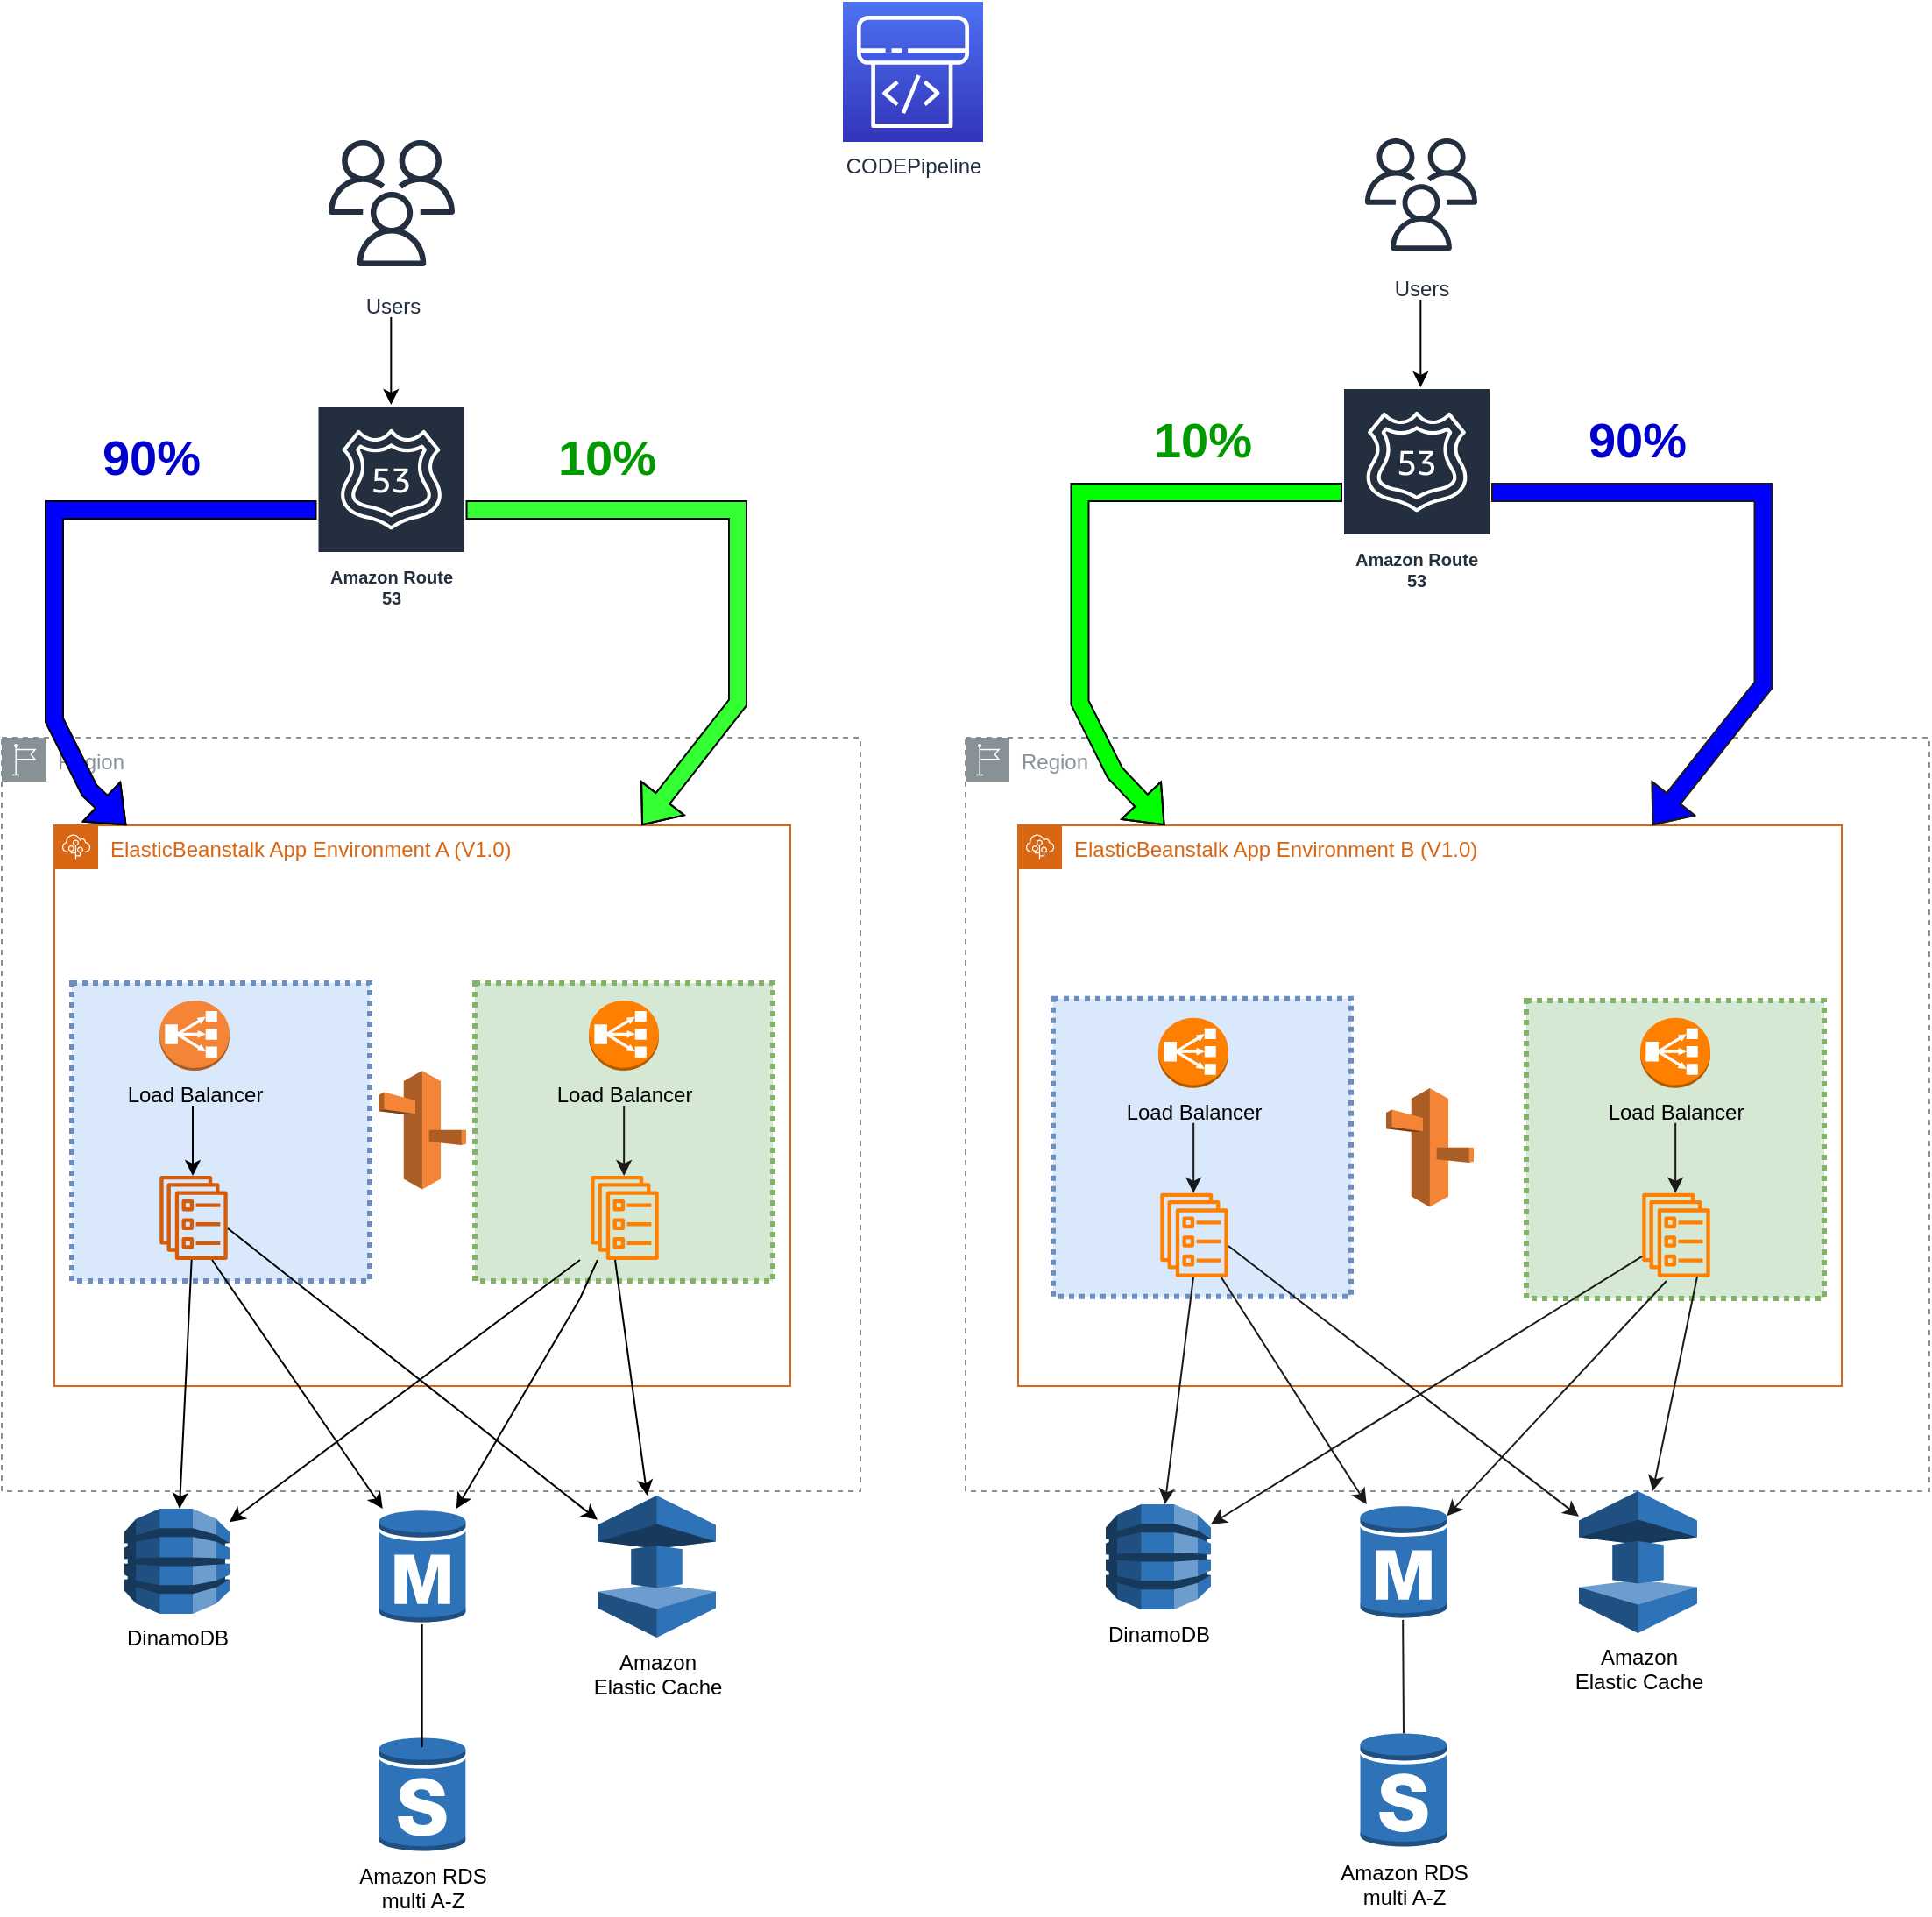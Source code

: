 <mxfile version="19.0.3" type="device"><diagram id="Ht1M8jgEwFfnCIfOTk4-" name="Application Blue/Green Deploy (Management System)"><mxGraphModel dx="2844" dy="2577" grid="1" gridSize="10" guides="1" tooltips="1" connect="1" arrows="1" fold="1" page="1" pageScale="1" pageWidth="1169" pageHeight="827" math="0" shadow="0"><root><mxCell id="0"/><mxCell id="1" parent="0"/><mxCell id="ihmair3ByRjmMbKZSiVT-34" value="" style="whiteSpace=wrap;html=1;aspect=fixed;dashed=1;dashPattern=1 1;strokeWidth=3;fillColor=#d5e8d4;strokeColor=#82b366;" vertex="1" parent="1"><mxGeometry x="910" y="500" width="170" height="170" as="geometry"/></mxCell><mxCell id="ihmair3ByRjmMbKZSiVT-33" value="" style="whiteSpace=wrap;html=1;aspect=fixed;dashed=1;dashPattern=1 1;strokeWidth=3;fillColor=#dae8fc;strokeColor=#6c8ebf;" vertex="1" parent="1"><mxGeometry x="640" y="498.88" width="170" height="170" as="geometry"/></mxCell><mxCell id="ihmair3ByRjmMbKZSiVT-7" value="Amazon Route 53" style="sketch=0;outlineConnect=0;fontColor=#232F3E;gradientColor=none;strokeColor=#ffffff;fillColor=#232F3E;dashed=0;verticalLabelPosition=middle;verticalAlign=bottom;align=center;html=1;whiteSpace=wrap;fontSize=10;fontStyle=1;spacing=3;shape=mxgraph.aws4.productIcon;prIcon=mxgraph.aws4.route_53;" vertex="1" parent="1"><mxGeometry x="219.75" y="160" width="85" height="120" as="geometry"/></mxCell><mxCell id="ihmair3ByRjmMbKZSiVT-8" value="Users" style="sketch=0;outlineConnect=0;fontColor=#232F3E;gradientColor=none;strokeColor=#232F3E;fillColor=#ffffff;dashed=0;verticalLabelPosition=bottom;verticalAlign=top;align=center;html=1;fontSize=12;fontStyle=0;aspect=fixed;shape=mxgraph.aws4.resourceIcon;resIcon=mxgraph.aws4.users;" vertex="1" parent="1"><mxGeometry x="217.5" width="90" height="90" as="geometry"/></mxCell><mxCell id="ihmair3ByRjmMbKZSiVT-9" value="Region" style="sketch=0;outlineConnect=0;gradientColor=none;html=1;whiteSpace=wrap;fontSize=12;fontStyle=0;shape=mxgraph.aws4.group;grIcon=mxgraph.aws4.group_region;strokeColor=#879196;fillColor=none;verticalAlign=top;align=left;spacingLeft=30;fontColor=#879196;dashed=1;" vertex="1" parent="1"><mxGeometry x="40" y="350" width="490" height="430" as="geometry"/></mxCell><mxCell id="ihmair3ByRjmMbKZSiVT-10" value="Region" style="sketch=0;outlineConnect=0;gradientColor=none;html=1;whiteSpace=wrap;fontSize=12;fontStyle=0;shape=mxgraph.aws4.group;grIcon=mxgraph.aws4.group_region;strokeColor=#879196;fillColor=none;verticalAlign=top;align=left;spacingLeft=30;fontColor=#879196;dashed=1;" vertex="1" parent="1"><mxGeometry x="590" y="350" width="550" height="430" as="geometry"/></mxCell><mxCell id="ihmair3ByRjmMbKZSiVT-12" value="ElasticBeanstalk App Environment A (V1.0)" style="points=[[0,0],[0.25,0],[0.5,0],[0.75,0],[1,0],[1,0.25],[1,0.5],[1,0.75],[1,1],[0.75,1],[0.5,1],[0.25,1],[0,1],[0,0.75],[0,0.5],[0,0.25]];outlineConnect=0;gradientColor=none;html=1;whiteSpace=wrap;fontSize=12;fontStyle=0;container=1;pointerEvents=0;collapsible=0;recursiveResize=0;shape=mxgraph.aws4.group;grIcon=mxgraph.aws4.group_elastic_beanstalk;strokeColor=#D86613;fillColor=none;verticalAlign=top;align=left;spacingLeft=30;fontColor=#D86613;dashed=0;" vertex="1" parent="1"><mxGeometry x="70" y="400" width="420" height="320" as="geometry"/></mxCell><mxCell id="ihmair3ByRjmMbKZSiVT-25" value="" style="whiteSpace=wrap;html=1;aspect=fixed;dashed=1;dashPattern=1 1;strokeWidth=3;fillColor=#dae8fc;strokeColor=#6c8ebf;" vertex="1" parent="ihmair3ByRjmMbKZSiVT-12"><mxGeometry x="10" y="90" width="170" height="170" as="geometry"/></mxCell><mxCell id="ihmair3ByRjmMbKZSiVT-14" value="Load Balancer" style="outlineConnect=0;dashed=0;verticalLabelPosition=bottom;verticalAlign=top;align=center;html=1;shape=mxgraph.aws3.classic_load_balancer;fillColor=#F58536;gradientColor=none;" vertex="1" parent="ihmair3ByRjmMbKZSiVT-12"><mxGeometry x="60" y="100" width="40" height="40" as="geometry"/></mxCell><mxCell id="ihmair3ByRjmMbKZSiVT-21" value="" style="sketch=0;outlineConnect=0;fontColor=#232F3E;gradientColor=none;fillColor=#D45B07;strokeColor=none;dashed=0;verticalLabelPosition=bottom;verticalAlign=top;align=center;html=1;fontSize=12;fontStyle=0;aspect=fixed;pointerEvents=1;shape=mxgraph.aws4.ecs_service;" vertex="1" parent="ihmair3ByRjmMbKZSiVT-12"><mxGeometry x="60" y="200" width="39" height="48" as="geometry"/></mxCell><mxCell id="ihmair3ByRjmMbKZSiVT-22" value="" style="endArrow=classic;html=1;rounded=0;" edge="1" parent="ihmair3ByRjmMbKZSiVT-12"><mxGeometry width="50" height="50" relative="1" as="geometry"><mxPoint x="79" y="160" as="sourcePoint"/><mxPoint x="79" y="200" as="targetPoint"/></mxGeometry></mxCell><mxCell id="ihmair3ByRjmMbKZSiVT-28" value="" style="whiteSpace=wrap;html=1;aspect=fixed;dashed=1;dashPattern=1 1;strokeWidth=3;fillColor=#d5e8d4;strokeColor=#82b366;" vertex="1" parent="ihmair3ByRjmMbKZSiVT-12"><mxGeometry x="240" y="90" width="170" height="170" as="geometry"/></mxCell><mxCell id="ihmair3ByRjmMbKZSiVT-29" value="Load Balancer" style="outlineConnect=0;dashed=0;verticalLabelPosition=bottom;verticalAlign=top;align=center;html=1;shape=mxgraph.aws3.classic_load_balancer;fillColor=#FF8000;strokeColor=#b85450;" vertex="1" parent="ihmair3ByRjmMbKZSiVT-12"><mxGeometry x="305" y="100" width="40" height="40" as="geometry"/></mxCell><mxCell id="ihmair3ByRjmMbKZSiVT-30" value="" style="sketch=0;outlineConnect=0;fillColor=#FF8000;strokeColor=#FFFFFF;dashed=0;verticalLabelPosition=bottom;verticalAlign=top;align=center;html=1;fontSize=12;fontStyle=0;aspect=fixed;pointerEvents=1;shape=mxgraph.aws4.ecs_service;" vertex="1" parent="ihmair3ByRjmMbKZSiVT-12"><mxGeometry x="306" y="200" width="39" height="48" as="geometry"/></mxCell><mxCell id="ihmair3ByRjmMbKZSiVT-31" value="" style="endArrow=classic;html=1;rounded=0;fillColor=#d5e8d4;strokeColor=#1A1A1A;" edge="1" parent="ihmair3ByRjmMbKZSiVT-12"><mxGeometry width="50" height="50" relative="1" as="geometry"><mxPoint x="325.08" y="160" as="sourcePoint"/><mxPoint x="325.08" y="200" as="targetPoint"/></mxGeometry></mxCell><mxCell id="ihmair3ByRjmMbKZSiVT-32" value="" style="outlineConnect=0;dashed=0;verticalLabelPosition=bottom;verticalAlign=top;align=center;html=1;shape=mxgraph.aws3.route_53;fillColor=#F58536;gradientColor=none;dashPattern=1 1;strokeColor=#FFFFFF;strokeWidth=3;" vertex="1" parent="ihmair3ByRjmMbKZSiVT-12"><mxGeometry x="185" y="140" width="50" height="67.75" as="geometry"/></mxCell><mxCell id="ihmair3ByRjmMbKZSiVT-46" value="" style="endArrow=classic;html=1;rounded=0;" edge="1" parent="ihmair3ByRjmMbKZSiVT-12" target="ihmair3ByRjmMbKZSiVT-37"><mxGeometry width="50" height="50" relative="1" as="geometry"><mxPoint x="90" y="248" as="sourcePoint"/><mxPoint x="140" y="278" as="targetPoint"/></mxGeometry></mxCell><mxCell id="ihmair3ByRjmMbKZSiVT-47" value="" style="endArrow=classic;html=1;rounded=0;" edge="1" parent="ihmair3ByRjmMbKZSiVT-12" target="ihmair3ByRjmMbKZSiVT-39"><mxGeometry width="50" height="50" relative="1" as="geometry"><mxPoint x="99" y="230" as="sourcePoint"/><mxPoint x="149" y="260" as="targetPoint"/></mxGeometry></mxCell><mxCell id="ihmair3ByRjmMbKZSiVT-48" value="" style="endArrow=classic;html=1;rounded=0;" edge="1" parent="ihmair3ByRjmMbKZSiVT-12" target="ihmair3ByRjmMbKZSiVT-36"><mxGeometry width="50" height="50" relative="1" as="geometry"><mxPoint x="300" y="248" as="sourcePoint"/><mxPoint x="270" y="278" as="targetPoint"/></mxGeometry></mxCell><mxCell id="ihmair3ByRjmMbKZSiVT-50" value="" style="endArrow=classic;html=1;rounded=0;" edge="1" parent="ihmair3ByRjmMbKZSiVT-12" target="ihmair3ByRjmMbKZSiVT-37"><mxGeometry width="50" height="50" relative="1" as="geometry"><mxPoint x="310" y="248" as="sourcePoint"/><mxPoint x="280" y="278" as="targetPoint"/><Array as="points"><mxPoint x="300" y="270"/></Array></mxGeometry></mxCell><mxCell id="ihmair3ByRjmMbKZSiVT-51" value="" style="endArrow=classic;html=1;rounded=0;" edge="1" parent="ihmair3ByRjmMbKZSiVT-12" target="ihmair3ByRjmMbKZSiVT-39"><mxGeometry width="50" height="50" relative="1" as="geometry"><mxPoint x="320" y="248" as="sourcePoint"/><mxPoint x="290" y="278" as="targetPoint"/></mxGeometry></mxCell><mxCell id="ihmair3ByRjmMbKZSiVT-13" value="ElasticBeanstalk App Environment B (V1.0)" style="points=[[0,0],[0.25,0],[0.5,0],[0.75,0],[1,0],[1,0.25],[1,0.5],[1,0.75],[1,1],[0.75,1],[0.5,1],[0.25,1],[0,1],[0,0.75],[0,0.5],[0,0.25]];outlineConnect=0;gradientColor=none;html=1;whiteSpace=wrap;fontSize=12;fontStyle=0;container=1;pointerEvents=0;collapsible=0;recursiveResize=0;shape=mxgraph.aws4.group;grIcon=mxgraph.aws4.group_elastic_beanstalk;strokeColor=#D86613;fillColor=none;verticalAlign=top;align=left;spacingLeft=30;fontColor=#D86613;dashed=0;" vertex="1" parent="1"><mxGeometry x="620" y="400" width="470" height="320" as="geometry"/></mxCell><mxCell id="ihmair3ByRjmMbKZSiVT-35" value="" style="outlineConnect=0;dashed=0;verticalLabelPosition=bottom;verticalAlign=top;align=center;html=1;shape=mxgraph.aws3.route_53;fillColor=#F58536;gradientColor=none;dashPattern=1 1;strokeColor=#FFFFFF;strokeWidth=3;" vertex="1" parent="ihmair3ByRjmMbKZSiVT-13"><mxGeometry x="210" y="150.01" width="50" height="67.75" as="geometry"/></mxCell><mxCell id="ihmair3ByRjmMbKZSiVT-72" value="" style="endArrow=classic;html=1;rounded=0;strokeColor=#1A1A1A;" edge="1" parent="ihmair3ByRjmMbKZSiVT-13" target="ihmair3ByRjmMbKZSiVT-40"><mxGeometry width="50" height="50" relative="1" as="geometry"><mxPoint x="100" y="257.88" as="sourcePoint"/><mxPoint x="90" y="357.88" as="targetPoint"/></mxGeometry></mxCell><mxCell id="ihmair3ByRjmMbKZSiVT-78" value="" style="endArrow=classic;html=1;rounded=0;strokeColor=#1A1A1A;" edge="1" parent="ihmair3ByRjmMbKZSiVT-13" target="ihmair3ByRjmMbKZSiVT-43"><mxGeometry width="50" height="50" relative="1" as="geometry"><mxPoint x="120" y="240" as="sourcePoint"/><mxPoint x="190" y="330" as="targetPoint"/><Array as="points"/></mxGeometry></mxCell><mxCell id="ihmair3ByRjmMbKZSiVT-80" value="" style="endArrow=classic;html=1;rounded=0;strokeColor=#1A1A1A;entryX=1;entryY=0.1;entryDx=0;entryDy=0;entryPerimeter=0;" edge="1" parent="ihmair3ByRjmMbKZSiVT-13" target="ihmair3ByRjmMbKZSiVT-41"><mxGeometry width="50" height="50" relative="1" as="geometry"><mxPoint x="370" y="260" as="sourcePoint"/><mxPoint x="320" y="340" as="targetPoint"/></mxGeometry></mxCell><mxCell id="ihmair3ByRjmMbKZSiVT-17" value="Amazon Route 53" style="sketch=0;outlineConnect=0;fontColor=#232F3E;gradientColor=none;strokeColor=#ffffff;fillColor=#232F3E;dashed=0;verticalLabelPosition=middle;verticalAlign=bottom;align=center;html=1;whiteSpace=wrap;fontSize=10;fontStyle=1;spacing=3;shape=mxgraph.aws4.productIcon;prIcon=mxgraph.aws4.route_53;" vertex="1" parent="1"><mxGeometry x="805" y="150" width="85" height="120" as="geometry"/></mxCell><mxCell id="ihmair3ByRjmMbKZSiVT-18" value="Users" style="sketch=0;outlineConnect=0;fontColor=#232F3E;gradientColor=none;strokeColor=#232F3E;fillColor=#ffffff;dashed=0;verticalLabelPosition=bottom;verticalAlign=top;align=center;html=1;fontSize=12;fontStyle=0;aspect=fixed;shape=mxgraph.aws4.resourceIcon;resIcon=mxgraph.aws4.users;" vertex="1" parent="1"><mxGeometry x="810" width="80" height="80" as="geometry"/></mxCell><mxCell id="ihmair3ByRjmMbKZSiVT-19" value="CODEPipeline" style="sketch=0;points=[[0,0,0],[0.25,0,0],[0.5,0,0],[0.75,0,0],[1,0,0],[0,1,0],[0.25,1,0],[0.5,1,0],[0.75,1,0],[1,1,0],[0,0.25,0],[0,0.5,0],[0,0.75,0],[1,0.25,0],[1,0.5,0],[1,0.75,0]];outlineConnect=0;fontColor=#232F3E;gradientColor=#4D72F3;gradientDirection=north;fillColor=#3334B9;strokeColor=#ffffff;dashed=0;verticalLabelPosition=bottom;verticalAlign=top;align=center;html=1;fontSize=12;fontStyle=0;aspect=fixed;shape=mxgraph.aws4.resourceIcon;resIcon=mxgraph.aws4.codepipeline;" vertex="1" parent="1"><mxGeometry x="520" y="-70" width="80" height="80" as="geometry"/></mxCell><mxCell id="ihmair3ByRjmMbKZSiVT-36" value="DinamoDB" style="outlineConnect=0;dashed=0;verticalLabelPosition=bottom;verticalAlign=top;align=center;html=1;shape=mxgraph.aws3.dynamo_db;fillColor=#2E73B8;gradientColor=none;dashPattern=1 1;strokeColor=#FFFFFF;strokeWidth=3;" vertex="1" parent="1"><mxGeometry x="110" y="790" width="60" height="60" as="geometry"/></mxCell><mxCell id="ihmair3ByRjmMbKZSiVT-37" value="" style="outlineConnect=0;dashed=0;verticalLabelPosition=bottom;verticalAlign=top;align=center;html=1;shape=mxgraph.aws3.rds_db_instance;fillColor=#2E73B8;gradientColor=none;dashPattern=1 1;strokeColor=#FFFFFF;strokeWidth=3;" vertex="1" parent="1"><mxGeometry x="255.25" y="790" width="49.5" height="66" as="geometry"/></mxCell><mxCell id="ihmair3ByRjmMbKZSiVT-38" value="Amazon RDS&lt;br&gt;multi A-Z" style="outlineConnect=0;dashed=0;verticalLabelPosition=bottom;verticalAlign=top;align=center;html=1;shape=mxgraph.aws3.rds_db_instance_standby_multi_az;fillColor=#2E73B8;gradientColor=none;dashPattern=1 1;strokeColor=#FFFFFF;strokeWidth=3;" vertex="1" parent="1"><mxGeometry x="255.25" y="920" width="49.5" height="66" as="geometry"/></mxCell><mxCell id="ihmair3ByRjmMbKZSiVT-39" value="Amazon&lt;br&gt;Elastic Cache" style="outlineConnect=0;dashed=0;verticalLabelPosition=bottom;verticalAlign=top;align=center;html=1;shape=mxgraph.aws3.elasticache;fillColor=#2E73B8;gradientColor=none;dashPattern=1 1;strokeColor=#FFFFFF;strokeWidth=3;" vertex="1" parent="1"><mxGeometry x="380" y="782.5" width="67.5" height="81" as="geometry"/></mxCell><mxCell id="ihmair3ByRjmMbKZSiVT-40" value="DinamoDB" style="outlineConnect=0;dashed=0;verticalLabelPosition=bottom;verticalAlign=top;align=center;html=1;shape=mxgraph.aws3.dynamo_db;fillColor=#2E73B8;gradientColor=none;dashPattern=1 1;strokeColor=#FFFFFF;strokeWidth=3;" vertex="1" parent="1"><mxGeometry x="670" y="787.5" width="60" height="60" as="geometry"/></mxCell><mxCell id="ihmair3ByRjmMbKZSiVT-41" value="" style="outlineConnect=0;dashed=0;verticalLabelPosition=bottom;verticalAlign=top;align=center;html=1;shape=mxgraph.aws3.rds_db_instance;fillColor=#2E73B8;gradientColor=none;dashPattern=1 1;strokeColor=#FFFFFF;strokeWidth=3;" vertex="1" parent="1"><mxGeometry x="815.25" y="787.5" width="49.5" height="66" as="geometry"/></mxCell><mxCell id="ihmair3ByRjmMbKZSiVT-42" value="Amazon RDS&lt;br&gt;multi A-Z" style="outlineConnect=0;dashed=0;verticalLabelPosition=bottom;verticalAlign=top;align=center;html=1;shape=mxgraph.aws3.rds_db_instance_standby_multi_az;fillColor=#2E73B8;gradientColor=none;dashPattern=1 1;strokeColor=#FFFFFF;strokeWidth=3;" vertex="1" parent="1"><mxGeometry x="815.25" y="917.5" width="49.5" height="66" as="geometry"/></mxCell><mxCell id="ihmair3ByRjmMbKZSiVT-43" value="Amazon&lt;br&gt;Elastic Cache" style="outlineConnect=0;dashed=0;verticalLabelPosition=bottom;verticalAlign=top;align=center;html=1;shape=mxgraph.aws3.elasticache;fillColor=#2E73B8;gradientColor=none;dashPattern=1 1;strokeColor=#FFFFFF;strokeWidth=3;" vertex="1" parent="1"><mxGeometry x="940" y="780" width="67.5" height="81" as="geometry"/></mxCell><mxCell id="ihmair3ByRjmMbKZSiVT-44" value="" style="endArrow=classic;html=1;rounded=0;" edge="1" parent="1" source="ihmair3ByRjmMbKZSiVT-21" target="ihmair3ByRjmMbKZSiVT-36"><mxGeometry width="50" height="50" relative="1" as="geometry"><mxPoint x="180" y="770" as="sourcePoint"/><mxPoint x="230" y="720" as="targetPoint"/></mxGeometry></mxCell><mxCell id="ihmair3ByRjmMbKZSiVT-52" value="" style="endArrow=none;html=1;rounded=0;" edge="1" parent="1"><mxGeometry width="50" height="50" relative="1" as="geometry"><mxPoint x="279.83" y="926" as="sourcePoint"/><mxPoint x="279.83" y="856" as="targetPoint"/></mxGeometry></mxCell><mxCell id="ihmair3ByRjmMbKZSiVT-53" value="" style="shape=flexArrow;endArrow=classic;html=1;rounded=0;fillColor=#0000FF;" edge="1" parent="1" source="ihmair3ByRjmMbKZSiVT-7" target="ihmair3ByRjmMbKZSiVT-12"><mxGeometry width="50" height="50" relative="1" as="geometry"><mxPoint x="100" y="200" as="sourcePoint"/><mxPoint x="100" y="320" as="targetPoint"/><Array as="points"><mxPoint x="70" y="220"/><mxPoint x="70" y="270"/><mxPoint x="70" y="310"/><mxPoint x="70" y="340"/><mxPoint x="90" y="380"/></Array></mxGeometry></mxCell><mxCell id="ihmair3ByRjmMbKZSiVT-54" value="" style="shape=flexArrow;endArrow=classic;html=1;rounded=0;fillColor=#33FF33;" edge="1" parent="1" source="ihmair3ByRjmMbKZSiVT-7" target="ihmair3ByRjmMbKZSiVT-12"><mxGeometry width="50" height="50" relative="1" as="geometry"><mxPoint x="460" y="230" as="sourcePoint"/><mxPoint x="447.5" y="230" as="targetPoint"/><Array as="points"><mxPoint x="460" y="220"/><mxPoint x="460" y="330"/></Array></mxGeometry></mxCell><mxCell id="ihmair3ByRjmMbKZSiVT-57" value="" style="endArrow=classic;html=1;rounded=0;" edge="1" parent="1"><mxGeometry width="50" height="50" relative="1" as="geometry"><mxPoint x="262.16" y="110" as="sourcePoint"/><mxPoint x="262.16" y="160" as="targetPoint"/></mxGeometry></mxCell><mxCell id="ihmair3ByRjmMbKZSiVT-58" value="" style="shape=flexArrow;endArrow=classic;html=1;rounded=0;strokeColor=#1A1A1A;fillColor=#0000FF;" edge="1" parent="1" target="ihmair3ByRjmMbKZSiVT-13"><mxGeometry width="50" height="50" relative="1" as="geometry"><mxPoint x="890" y="210" as="sourcePoint"/><mxPoint x="990.467" y="390" as="targetPoint"/><Array as="points"><mxPoint x="1045.25" y="210"/><mxPoint x="1045.25" y="320"/></Array></mxGeometry></mxCell><mxCell id="ihmair3ByRjmMbKZSiVT-59" value="" style="shape=flexArrow;endArrow=classic;html=1;rounded=0;fillColor=#00FF00;" edge="1" parent="1" target="ihmair3ByRjmMbKZSiVT-13"><mxGeometry width="50" height="50" relative="1" as="geometry"><mxPoint x="805" y="210" as="sourcePoint"/><mxPoint x="696.361" y="390" as="targetPoint"/><Array as="points"><mxPoint x="655.25" y="210"/><mxPoint x="655.25" y="260"/><mxPoint x="655.25" y="300"/><mxPoint x="655.25" y="330"/><mxPoint x="675.25" y="370"/></Array></mxGeometry></mxCell><mxCell id="ihmair3ByRjmMbKZSiVT-60" value="" style="endArrow=classic;html=1;rounded=0;" edge="1" parent="1"><mxGeometry width="50" height="50" relative="1" as="geometry"><mxPoint x="849.66" y="100" as="sourcePoint"/><mxPoint x="849.66" y="150" as="targetPoint"/></mxGeometry></mxCell><mxCell id="ihmair3ByRjmMbKZSiVT-62" value="" style="endArrow=none;html=1;rounded=0;strokeColor=#1A1A1A;exitX=0.5;exitY=0.01;exitDx=0;exitDy=0;exitPerimeter=0;" edge="1" parent="1" source="ihmair3ByRjmMbKZSiVT-42"><mxGeometry width="50" height="50" relative="1" as="geometry"><mxPoint x="839.58" y="913.5" as="sourcePoint"/><mxPoint x="839.58" y="853.5" as="targetPoint"/></mxGeometry></mxCell><mxCell id="ihmair3ByRjmMbKZSiVT-63" value="Load Balancer" style="outlineConnect=0;dashed=0;verticalLabelPosition=bottom;verticalAlign=top;align=center;html=1;shape=mxgraph.aws3.classic_load_balancer;fillColor=#FF8000;strokeColor=#b85450;" vertex="1" parent="1"><mxGeometry x="975" y="509.88" width="40" height="40" as="geometry"/></mxCell><mxCell id="ihmair3ByRjmMbKZSiVT-64" value="" style="sketch=0;outlineConnect=0;fillColor=#FF8000;strokeColor=#FFFFFF;dashed=0;verticalLabelPosition=bottom;verticalAlign=top;align=center;html=1;fontSize=12;fontStyle=0;aspect=fixed;pointerEvents=1;shape=mxgraph.aws4.ecs_service;" vertex="1" parent="1"><mxGeometry x="976" y="609.88" width="39" height="48" as="geometry"/></mxCell><mxCell id="ihmair3ByRjmMbKZSiVT-65" value="" style="endArrow=classic;html=1;rounded=0;fillColor=#d5e8d4;strokeColor=#1A1A1A;" edge="1" parent="1"><mxGeometry width="50" height="50" relative="1" as="geometry"><mxPoint x="995.08" y="569.88" as="sourcePoint"/><mxPoint x="995.08" y="609.88" as="targetPoint"/></mxGeometry></mxCell><mxCell id="ihmair3ByRjmMbKZSiVT-66" value="Load Balancer" style="outlineConnect=0;dashed=0;verticalLabelPosition=bottom;verticalAlign=top;align=center;html=1;shape=mxgraph.aws3.classic_load_balancer;fillColor=#FF8000;strokeColor=#b85450;" vertex="1" parent="1"><mxGeometry x="700" y="509.88" width="40" height="40" as="geometry"/></mxCell><mxCell id="ihmair3ByRjmMbKZSiVT-67" value="" style="sketch=0;outlineConnect=0;fillColor=#FF8000;strokeColor=#FFFFFF;dashed=0;verticalLabelPosition=bottom;verticalAlign=top;align=center;html=1;fontSize=12;fontStyle=0;aspect=fixed;pointerEvents=1;shape=mxgraph.aws4.ecs_service;" vertex="1" parent="1"><mxGeometry x="701" y="609.88" width="39" height="48" as="geometry"/></mxCell><mxCell id="ihmair3ByRjmMbKZSiVT-68" value="" style="endArrow=classic;html=1;rounded=0;fillColor=#d5e8d4;strokeColor=#1A1A1A;" edge="1" parent="1"><mxGeometry width="50" height="50" relative="1" as="geometry"><mxPoint x="720.08" y="569.88" as="sourcePoint"/><mxPoint x="720.08" y="609.88" as="targetPoint"/></mxGeometry></mxCell><mxCell id="ihmair3ByRjmMbKZSiVT-79" value="" style="endArrow=classic;html=1;rounded=0;strokeColor=#1A1A1A;" edge="1" parent="1" source="ihmair3ByRjmMbKZSiVT-67" target="ihmair3ByRjmMbKZSiVT-41"><mxGeometry width="50" height="50" relative="1" as="geometry"><mxPoint x="740" y="650" as="sourcePoint"/><mxPoint x="769.999" y="759.62" as="targetPoint"/></mxGeometry></mxCell><mxCell id="ihmair3ByRjmMbKZSiVT-77" value="" style="endArrow=classic;html=1;rounded=0;strokeColor=#1A1A1A;" edge="1" parent="1" source="ihmair3ByRjmMbKZSiVT-64" target="ihmair3ByRjmMbKZSiVT-40"><mxGeometry width="50" height="50" relative="1" as="geometry"><mxPoint x="990" y="640" as="sourcePoint"/><mxPoint x="900" y="720" as="targetPoint"/></mxGeometry></mxCell><mxCell id="ihmair3ByRjmMbKZSiVT-81" value="" style="endArrow=classic;html=1;rounded=0;strokeColor=#1A1A1A;" edge="1" parent="1" target="ihmair3ByRjmMbKZSiVT-43"><mxGeometry width="50" height="50" relative="1" as="geometry"><mxPoint x="1007.5" y="657.5" as="sourcePoint"/><mxPoint x="952.5" y="787.5" as="targetPoint"/></mxGeometry></mxCell><mxCell id="ihmair3ByRjmMbKZSiVT-82" value="90%" style="text;html=1;align=center;verticalAlign=middle;resizable=0;points=[];autosize=1;strokeColor=none;fillColor=none;fontSize=28;fontColor=#0000CC;fontStyle=1" vertex="1" parent="1"><mxGeometry x="90" y="170" width="70" height="40" as="geometry"/></mxCell><mxCell id="ihmair3ByRjmMbKZSiVT-83" value="&lt;font color=&quot;#009900&quot;&gt;10%&lt;/font&gt;" style="text;html=1;align=center;verticalAlign=middle;resizable=0;points=[];autosize=1;strokeColor=none;fillColor=none;fontSize=28;fontColor=#0000CC;fontStyle=1" vertex="1" parent="1"><mxGeometry x="350" y="170" width="70" height="40" as="geometry"/></mxCell><mxCell id="ihmair3ByRjmMbKZSiVT-84" value="&lt;font color=&quot;#009900&quot;&gt;10%&lt;/font&gt;" style="text;html=1;align=center;verticalAlign=middle;resizable=0;points=[];autosize=1;strokeColor=none;fillColor=none;fontSize=28;fontColor=#0000CC;fontStyle=1" vertex="1" parent="1"><mxGeometry x="690" y="160" width="70" height="40" as="geometry"/></mxCell><mxCell id="ihmair3ByRjmMbKZSiVT-85" value="90%" style="text;html=1;align=center;verticalAlign=middle;resizable=0;points=[];autosize=1;strokeColor=none;fillColor=none;fontSize=28;fontColor=#0000CC;fontStyle=1" vertex="1" parent="1"><mxGeometry x="937.5" y="160" width="70" height="40" as="geometry"/></mxCell></root></mxGraphModel></diagram></mxfile>